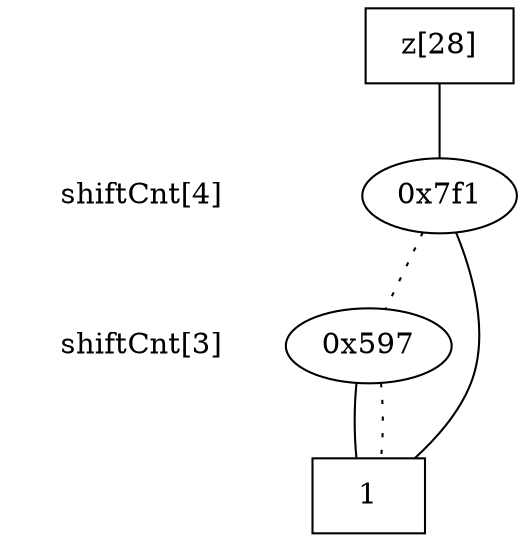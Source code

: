 digraph "DD" {
size = "7.5,10"
center = true;
edge [dir = none];
{ node [shape = plaintext];
  edge [style = invis];
  "CONST NODES" [style = invis];
" shiftCnt[4] " -> " shiftCnt[3] " -> "CONST NODES"; 
}
{ rank = same; node [shape = box]; edge [style = invis];
"  z[28]  "; }
{ rank = same; " shiftCnt[4] ";
"0x7f1";
}
{ rank = same; " shiftCnt[3] ";
"0x597";
}
{ rank = same; "CONST NODES";
{ node [shape = box]; "0x592";
}
}
"  z[28]  " -> "0x7f1" [style = solid];
"0x7f1" -> "0x592";
"0x7f1" -> "0x597" [style = dotted];
"0x597" -> "0x592";
"0x597" -> "0x592" [style = dotted];
"0x592" [label = "1"];
}
